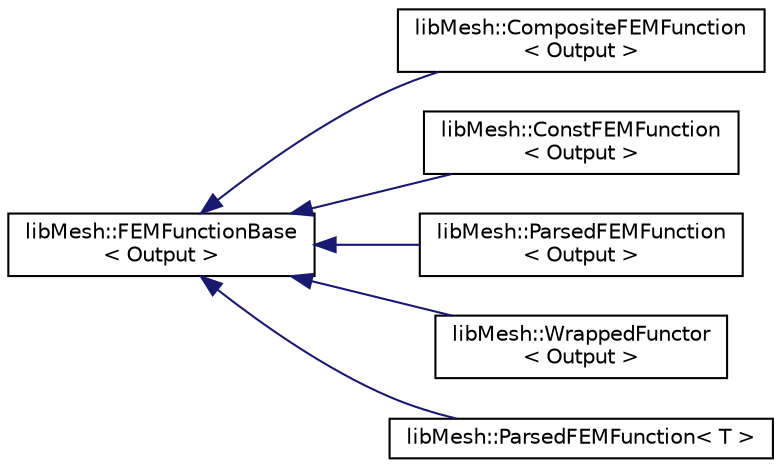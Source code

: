digraph "Graphical Class Hierarchy"
{
  edge [fontname="Helvetica",fontsize="10",labelfontname="Helvetica",labelfontsize="10"];
  node [fontname="Helvetica",fontsize="10",shape=record];
  rankdir="LR";
  Node1 [label="libMesh::FEMFunctionBase\l\< Output \>",height=0.2,width=0.4,color="black", fillcolor="white", style="filled",URL="$classlibMesh_1_1FEMFunctionBase.html"];
  Node1 -> Node2 [dir="back",color="midnightblue",fontsize="10",style="solid",fontname="Helvetica"];
  Node2 [label="libMesh::CompositeFEMFunction\l\< Output \>",height=0.2,width=0.4,color="black", fillcolor="white", style="filled",URL="$classlibMesh_1_1CompositeFEMFunction.html",tooltip="FEMFunction which is a function of another function. "];
  Node1 -> Node3 [dir="back",color="midnightblue",fontsize="10",style="solid",fontname="Helvetica"];
  Node3 [label="libMesh::ConstFEMFunction\l\< Output \>",height=0.2,width=0.4,color="black", fillcolor="white", style="filled",URL="$classlibMesh_1_1ConstFEMFunction.html",tooltip="FEMFunction that returns a single value. "];
  Node1 -> Node4 [dir="back",color="midnightblue",fontsize="10",style="solid",fontname="Helvetica"];
  Node4 [label="libMesh::ParsedFEMFunction\l\< Output \>",height=0.2,width=0.4,color="black", fillcolor="white", style="filled",URL="$classlibMesh_1_1ParsedFEMFunction.html",tooltip="Support for using parsed functions in FEMSystem. "];
  Node1 -> Node5 [dir="back",color="midnightblue",fontsize="10",style="solid",fontname="Helvetica"];
  Node5 [label="libMesh::WrappedFunctor\l\< Output \>",height=0.2,width=0.4,color="black", fillcolor="white", style="filled",URL="$classlibMesh_1_1WrappedFunctor.html"];
  Node1 -> Node6 [dir="back",color="midnightblue",fontsize="10",style="solid",fontname="Helvetica"];
  Node6 [label="libMesh::ParsedFEMFunction\< T \>",height=0.2,width=0.4,color="black", fillcolor="white", style="filled",URL="$classlibMesh_1_1ParsedFEMFunction.html"];
}
